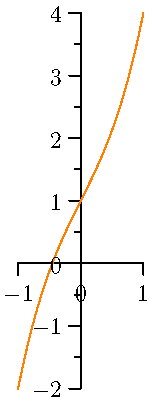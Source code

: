 import graph;
size(0,200);

real f(real x) { return x^3 +2x + 1; }

draw(graph(f,-1,1),orange);

xaxis(RightTicks);
yaxis(LeftTicks);
